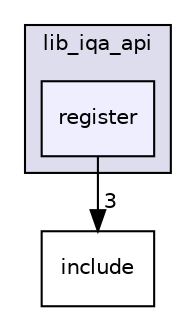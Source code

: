 digraph "register" {
  compound=true
  node [ fontsize="10", fontname="Helvetica"];
  edge [ labelfontsize="10", labelfontname="Helvetica"];
  subgraph clusterdir_94ce3beca8397c8d2c96619258b3eafe {
    graph [ bgcolor="#ddddee", pencolor="black", label="lib_iqa_api" fontname="Helvetica", fontsize="10", URL="dir_94ce3beca8397c8d2c96619258b3eafe.html"]
  dir_83092ab00d5380023a4a112df2fa4526 [shape=box, label="register", style="filled", fillcolor="#eeeeff", pencolor="black", URL="dir_83092ab00d5380023a4a112df2fa4526.html"];
  }
  dir_b5d22c08f49cd6cd5a3dd0733aefb47c [shape=box label="include" URL="dir_b5d22c08f49cd6cd5a3dd0733aefb47c.html"];
  dir_83092ab00d5380023a4a112df2fa4526->dir_b5d22c08f49cd6cd5a3dd0733aefb47c [headlabel="3", labeldistance=1.5 headhref="dir_000009_000004.html"];
}
